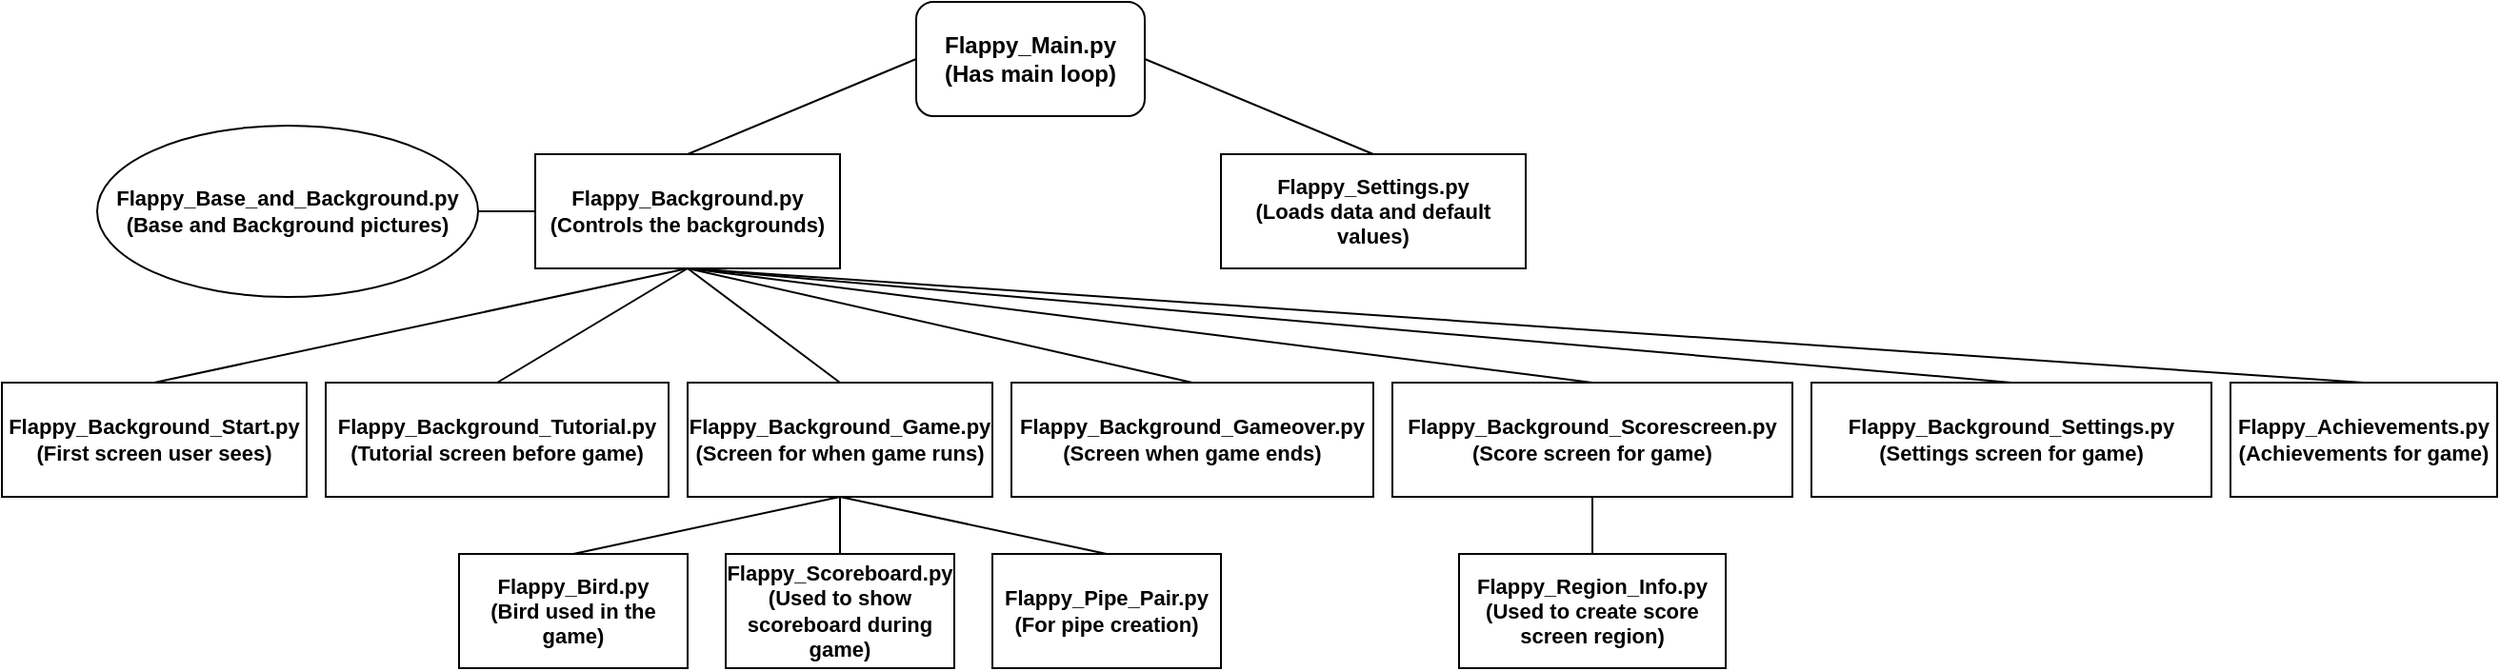 <mxfile version="20.0.1" type="device"><diagram id="7sJcdU9cB-xUAJkWtRyf" name="Page-1"><mxGraphModel dx="868" dy="450" grid="1" gridSize="10" guides="1" tooltips="1" connect="1" arrows="1" fold="1" page="1" pageScale="1" pageWidth="850" pageHeight="1100" math="0" shadow="0"><root><mxCell id="0"/><mxCell id="1" parent="0"/><mxCell id="19EDzMJGgZ4cu8fYXn3o-1" value="&lt;b&gt;Flappy_Main.py&lt;br&gt;(Has main loop)&lt;br&gt;&lt;/b&gt;" style="rounded=1;whiteSpace=wrap;html=1;" vertex="1" parent="1"><mxGeometry x="480" y="60" width="120" height="60" as="geometry"/></mxCell><mxCell id="19EDzMJGgZ4cu8fYXn3o-6" value="&lt;b&gt;Flappy_Background.py&lt;br&gt;(Controls the backgrounds)&lt;br&gt;&lt;/b&gt;" style="rounded=0;whiteSpace=wrap;html=1;fontSize=11;" vertex="1" parent="1"><mxGeometry x="280" y="140" width="160" height="60" as="geometry"/></mxCell><mxCell id="19EDzMJGgZ4cu8fYXn3o-8" value="&lt;b&gt;Flappy_Settings.py&lt;br&gt;(Loads data and default values)&lt;br&gt;&lt;/b&gt;" style="rounded=0;whiteSpace=wrap;html=1;fontSize=11;" vertex="1" parent="1"><mxGeometry x="640" y="140" width="160" height="60" as="geometry"/></mxCell><mxCell id="19EDzMJGgZ4cu8fYXn3o-10" value="" style="endArrow=none;html=1;rounded=0;fontSize=11;exitX=0.5;exitY=0;exitDx=0;exitDy=0;entryX=0;entryY=0.5;entryDx=0;entryDy=0;" edge="1" parent="1" source="19EDzMJGgZ4cu8fYXn3o-6" target="19EDzMJGgZ4cu8fYXn3o-1"><mxGeometry width="50" height="50" relative="1" as="geometry"><mxPoint x="530" y="230" as="sourcePoint"/><mxPoint x="580" y="180" as="targetPoint"/></mxGeometry></mxCell><mxCell id="19EDzMJGgZ4cu8fYXn3o-11" value="" style="endArrow=none;html=1;rounded=0;fontSize=11;entryX=1;entryY=0.5;entryDx=0;entryDy=0;exitX=0.5;exitY=0;exitDx=0;exitDy=0;" edge="1" parent="1" source="19EDzMJGgZ4cu8fYXn3o-8" target="19EDzMJGgZ4cu8fYXn3o-1"><mxGeometry width="50" height="50" relative="1" as="geometry"><mxPoint x="530" y="230" as="sourcePoint"/><mxPoint x="580" y="180" as="targetPoint"/></mxGeometry></mxCell><mxCell id="19EDzMJGgZ4cu8fYXn3o-12" value="&lt;b&gt;Flappy_Achievements.py&lt;br&gt;(Achievements for game)&lt;/b&gt;" style="rounded=0;whiteSpace=wrap;html=1;fontSize=11;" vertex="1" parent="1"><mxGeometry x="1170" y="260" width="140" height="60" as="geometry"/></mxCell><mxCell id="19EDzMJGgZ4cu8fYXn3o-14" value="&lt;b&gt;Flappy_Background_Start.py&lt;br&gt;(First screen user sees)&lt;br&gt;&lt;/b&gt;" style="rounded=0;whiteSpace=wrap;html=1;fontSize=11;" vertex="1" parent="1"><mxGeometry y="260" width="160" height="60" as="geometry"/></mxCell><mxCell id="19EDzMJGgZ4cu8fYXn3o-16" value="&lt;b&gt;Flappy_Background_Tutorial.py&lt;br&gt;(Tutorial screen before game)&lt;/b&gt;" style="rounded=0;whiteSpace=wrap;html=1;fontSize=11;" vertex="1" parent="1"><mxGeometry x="170" y="260" width="180" height="60" as="geometry"/></mxCell><mxCell id="19EDzMJGgZ4cu8fYXn3o-18" value="&lt;b&gt;Flappy_Base_and_Background.py&lt;br&gt;(Base and Background pictures)&lt;br&gt;&lt;/b&gt;" style="ellipse;whiteSpace=wrap;html=1;fontSize=11;" vertex="1" parent="1"><mxGeometry x="50" y="125" width="200" height="90" as="geometry"/></mxCell><mxCell id="19EDzMJGgZ4cu8fYXn3o-20" value="&lt;b&gt;Flappy_Background_Game.py&lt;br&gt;(Screen for when game runs)&lt;/b&gt;" style="rounded=0;whiteSpace=wrap;html=1;fontSize=11;" vertex="1" parent="1"><mxGeometry x="360" y="260" width="160" height="60" as="geometry"/></mxCell><mxCell id="19EDzMJGgZ4cu8fYXn3o-22" value="&lt;b&gt;Flappy_Background_Gameover.py&lt;br&gt;(Screen when game ends)&lt;/b&gt;" style="rounded=0;whiteSpace=wrap;html=1;fontSize=11;" vertex="1" parent="1"><mxGeometry x="530" y="260" width="190" height="60" as="geometry"/></mxCell><mxCell id="19EDzMJGgZ4cu8fYXn3o-23" value="&lt;b&gt;Flappy_Background_Scorescreen.py&lt;/b&gt;&lt;br&gt;&lt;b&gt;(Score screen&amp;nbsp;for game)&lt;/b&gt;" style="rounded=0;whiteSpace=wrap;html=1;fontSize=11;glass=0;" vertex="1" parent="1"><mxGeometry x="730" y="260" width="210" height="60" as="geometry"/></mxCell><mxCell id="19EDzMJGgZ4cu8fYXn3o-24" value="&lt;b&gt;Flappy_Background_Settings.py&lt;br&gt;(Settings screen for game)&lt;/b&gt;" style="rounded=0;whiteSpace=wrap;html=1;fontSize=11;glass=0;" vertex="1" parent="1"><mxGeometry x="950" y="260" width="210" height="60" as="geometry"/></mxCell><mxCell id="19EDzMJGgZ4cu8fYXn3o-27" value="&lt;b&gt;Flappy_Bird.py&lt;br&gt;(Bird used in the game)&lt;br&gt;&lt;/b&gt;" style="rounded=0;whiteSpace=wrap;html=1;glass=0;fontSize=11;" vertex="1" parent="1"><mxGeometry x="240" y="350" width="120" height="60" as="geometry"/></mxCell><mxCell id="19EDzMJGgZ4cu8fYXn3o-28" value="&lt;b&gt;Flappy_Pipe_Pair.py&lt;br&gt;(For pipe creation)&lt;/b&gt;" style="rounded=0;whiteSpace=wrap;html=1;glass=0;fontSize=11;" vertex="1" parent="1"><mxGeometry x="520" y="350" width="120" height="60" as="geometry"/></mxCell><mxCell id="19EDzMJGgZ4cu8fYXn3o-30" value="&lt;b&gt;Flappy_Region_Info.py&lt;/b&gt;&lt;br&gt;&lt;b&gt;(Used to create score screen&amp;nbsp;region)&lt;/b&gt;" style="rounded=0;whiteSpace=wrap;html=1;glass=0;fontSize=11;" vertex="1" parent="1"><mxGeometry x="765" y="350" width="140" height="60" as="geometry"/></mxCell><mxCell id="19EDzMJGgZ4cu8fYXn3o-31" value="&lt;b&gt;Flappy_Scoreboard.py&lt;br&gt;(Used to show scoreboard during game)&lt;/b&gt;" style="rounded=0;whiteSpace=wrap;html=1;glass=0;fontSize=11;" vertex="1" parent="1"><mxGeometry x="380" y="350" width="120" height="60" as="geometry"/></mxCell><mxCell id="19EDzMJGgZ4cu8fYXn3o-32" value="" style="endArrow=none;html=1;rounded=0;fontSize=11;entryX=0.5;entryY=1;entryDx=0;entryDy=0;exitX=0.5;exitY=0;exitDx=0;exitDy=0;" edge="1" parent="1" source="19EDzMJGgZ4cu8fYXn3o-16" target="19EDzMJGgZ4cu8fYXn3o-6"><mxGeometry width="50" height="50" relative="1" as="geometry"><mxPoint x="420" y="270" as="sourcePoint"/><mxPoint x="470" y="220" as="targetPoint"/></mxGeometry></mxCell><mxCell id="19EDzMJGgZ4cu8fYXn3o-33" value="" style="endArrow=none;html=1;rounded=0;fontSize=11;entryX=0.5;entryY=1;entryDx=0;entryDy=0;exitX=0.5;exitY=0;exitDx=0;exitDy=0;" edge="1" parent="1" source="19EDzMJGgZ4cu8fYXn3o-20" target="19EDzMJGgZ4cu8fYXn3o-6"><mxGeometry width="50" height="50" relative="1" as="geometry"><mxPoint x="420" y="270" as="sourcePoint"/><mxPoint x="470" y="220" as="targetPoint"/></mxGeometry></mxCell><mxCell id="19EDzMJGgZ4cu8fYXn3o-34" value="" style="endArrow=none;html=1;rounded=0;fontSize=11;entryX=0;entryY=0.5;entryDx=0;entryDy=0;exitX=1;exitY=0.5;exitDx=0;exitDy=0;" edge="1" parent="1" source="19EDzMJGgZ4cu8fYXn3o-18" target="19EDzMJGgZ4cu8fYXn3o-6"><mxGeometry width="50" height="50" relative="1" as="geometry"><mxPoint x="420" y="270" as="sourcePoint"/><mxPoint x="470" y="220" as="targetPoint"/></mxGeometry></mxCell><mxCell id="19EDzMJGgZ4cu8fYXn3o-35" value="" style="endArrow=none;html=1;rounded=0;fontSize=11;entryX=0.5;entryY=1;entryDx=0;entryDy=0;exitX=0.5;exitY=0;exitDx=0;exitDy=0;" edge="1" parent="1" source="19EDzMJGgZ4cu8fYXn3o-14" target="19EDzMJGgZ4cu8fYXn3o-6"><mxGeometry width="50" height="50" relative="1" as="geometry"><mxPoint x="420" y="270" as="sourcePoint"/><mxPoint x="470" y="220" as="targetPoint"/></mxGeometry></mxCell><mxCell id="19EDzMJGgZ4cu8fYXn3o-36" value="" style="endArrow=none;html=1;rounded=0;fontSize=11;exitX=0.5;exitY=0;exitDx=0;exitDy=0;" edge="1" parent="1" source="19EDzMJGgZ4cu8fYXn3o-22"><mxGeometry width="50" height="50" relative="1" as="geometry"><mxPoint x="420" y="270" as="sourcePoint"/><mxPoint x="360" y="200" as="targetPoint"/></mxGeometry></mxCell><mxCell id="19EDzMJGgZ4cu8fYXn3o-37" value="" style="endArrow=none;html=1;rounded=0;fontSize=11;entryX=0.5;entryY=1;entryDx=0;entryDy=0;exitX=0.5;exitY=0;exitDx=0;exitDy=0;" edge="1" parent="1" source="19EDzMJGgZ4cu8fYXn3o-23" target="19EDzMJGgZ4cu8fYXn3o-6"><mxGeometry width="50" height="50" relative="1" as="geometry"><mxPoint x="660" y="270" as="sourcePoint"/><mxPoint x="710" y="220" as="targetPoint"/></mxGeometry></mxCell><mxCell id="19EDzMJGgZ4cu8fYXn3o-38" value="" style="endArrow=none;html=1;rounded=0;fontSize=11;entryX=0.5;entryY=1;entryDx=0;entryDy=0;exitX=0.5;exitY=0;exitDx=0;exitDy=0;" edge="1" parent="1" source="19EDzMJGgZ4cu8fYXn3o-24" target="19EDzMJGgZ4cu8fYXn3o-6"><mxGeometry width="50" height="50" relative="1" as="geometry"><mxPoint x="660" y="270" as="sourcePoint"/><mxPoint x="710" y="220" as="targetPoint"/></mxGeometry></mxCell><mxCell id="19EDzMJGgZ4cu8fYXn3o-39" value="" style="endArrow=none;html=1;rounded=0;fontSize=11;entryX=0.5;entryY=1;entryDx=0;entryDy=0;exitX=0.5;exitY=0;exitDx=0;exitDy=0;" edge="1" parent="1" source="19EDzMJGgZ4cu8fYXn3o-12" target="19EDzMJGgZ4cu8fYXn3o-6"><mxGeometry width="50" height="50" relative="1" as="geometry"><mxPoint x="1060" y="220" as="sourcePoint"/><mxPoint x="710" y="220" as="targetPoint"/></mxGeometry></mxCell><mxCell id="19EDzMJGgZ4cu8fYXn3o-41" value="" style="endArrow=none;html=1;rounded=0;fontSize=11;entryX=0.5;entryY=1;entryDx=0;entryDy=0;exitX=0.5;exitY=0;exitDx=0;exitDy=0;" edge="1" parent="1" source="19EDzMJGgZ4cu8fYXn3o-27" target="19EDzMJGgZ4cu8fYXn3o-20"><mxGeometry width="50" height="50" relative="1" as="geometry"><mxPoint x="340" y="270" as="sourcePoint"/><mxPoint x="390" y="220" as="targetPoint"/></mxGeometry></mxCell><mxCell id="19EDzMJGgZ4cu8fYXn3o-44" value="" style="endArrow=none;html=1;rounded=0;fontSize=11;entryX=0.5;entryY=1;entryDx=0;entryDy=0;exitX=0.5;exitY=0;exitDx=0;exitDy=0;" edge="1" parent="1" source="19EDzMJGgZ4cu8fYXn3o-31" target="19EDzMJGgZ4cu8fYXn3o-20"><mxGeometry width="50" height="50" relative="1" as="geometry"><mxPoint x="290" y="270" as="sourcePoint"/><mxPoint x="340" y="220" as="targetPoint"/></mxGeometry></mxCell><mxCell id="19EDzMJGgZ4cu8fYXn3o-45" value="" style="endArrow=none;html=1;rounded=0;fontSize=11;entryX=0.5;entryY=1;entryDx=0;entryDy=0;exitX=0.5;exitY=0;exitDx=0;exitDy=0;" edge="1" parent="1" source="19EDzMJGgZ4cu8fYXn3o-28" target="19EDzMJGgZ4cu8fYXn3o-20"><mxGeometry width="50" height="50" relative="1" as="geometry"><mxPoint x="550" y="340" as="sourcePoint"/><mxPoint x="340" y="220" as="targetPoint"/></mxGeometry></mxCell><mxCell id="19EDzMJGgZ4cu8fYXn3o-46" value="" style="endArrow=none;html=1;rounded=0;fontSize=11;entryX=0.5;entryY=1;entryDx=0;entryDy=0;exitX=0.5;exitY=0;exitDx=0;exitDy=0;" edge="1" parent="1" source="19EDzMJGgZ4cu8fYXn3o-30" target="19EDzMJGgZ4cu8fYXn3o-23"><mxGeometry width="50" height="50" relative="1" as="geometry"><mxPoint x="670" y="270" as="sourcePoint"/><mxPoint x="720" y="220" as="targetPoint"/></mxGeometry></mxCell></root></mxGraphModel></diagram></mxfile>